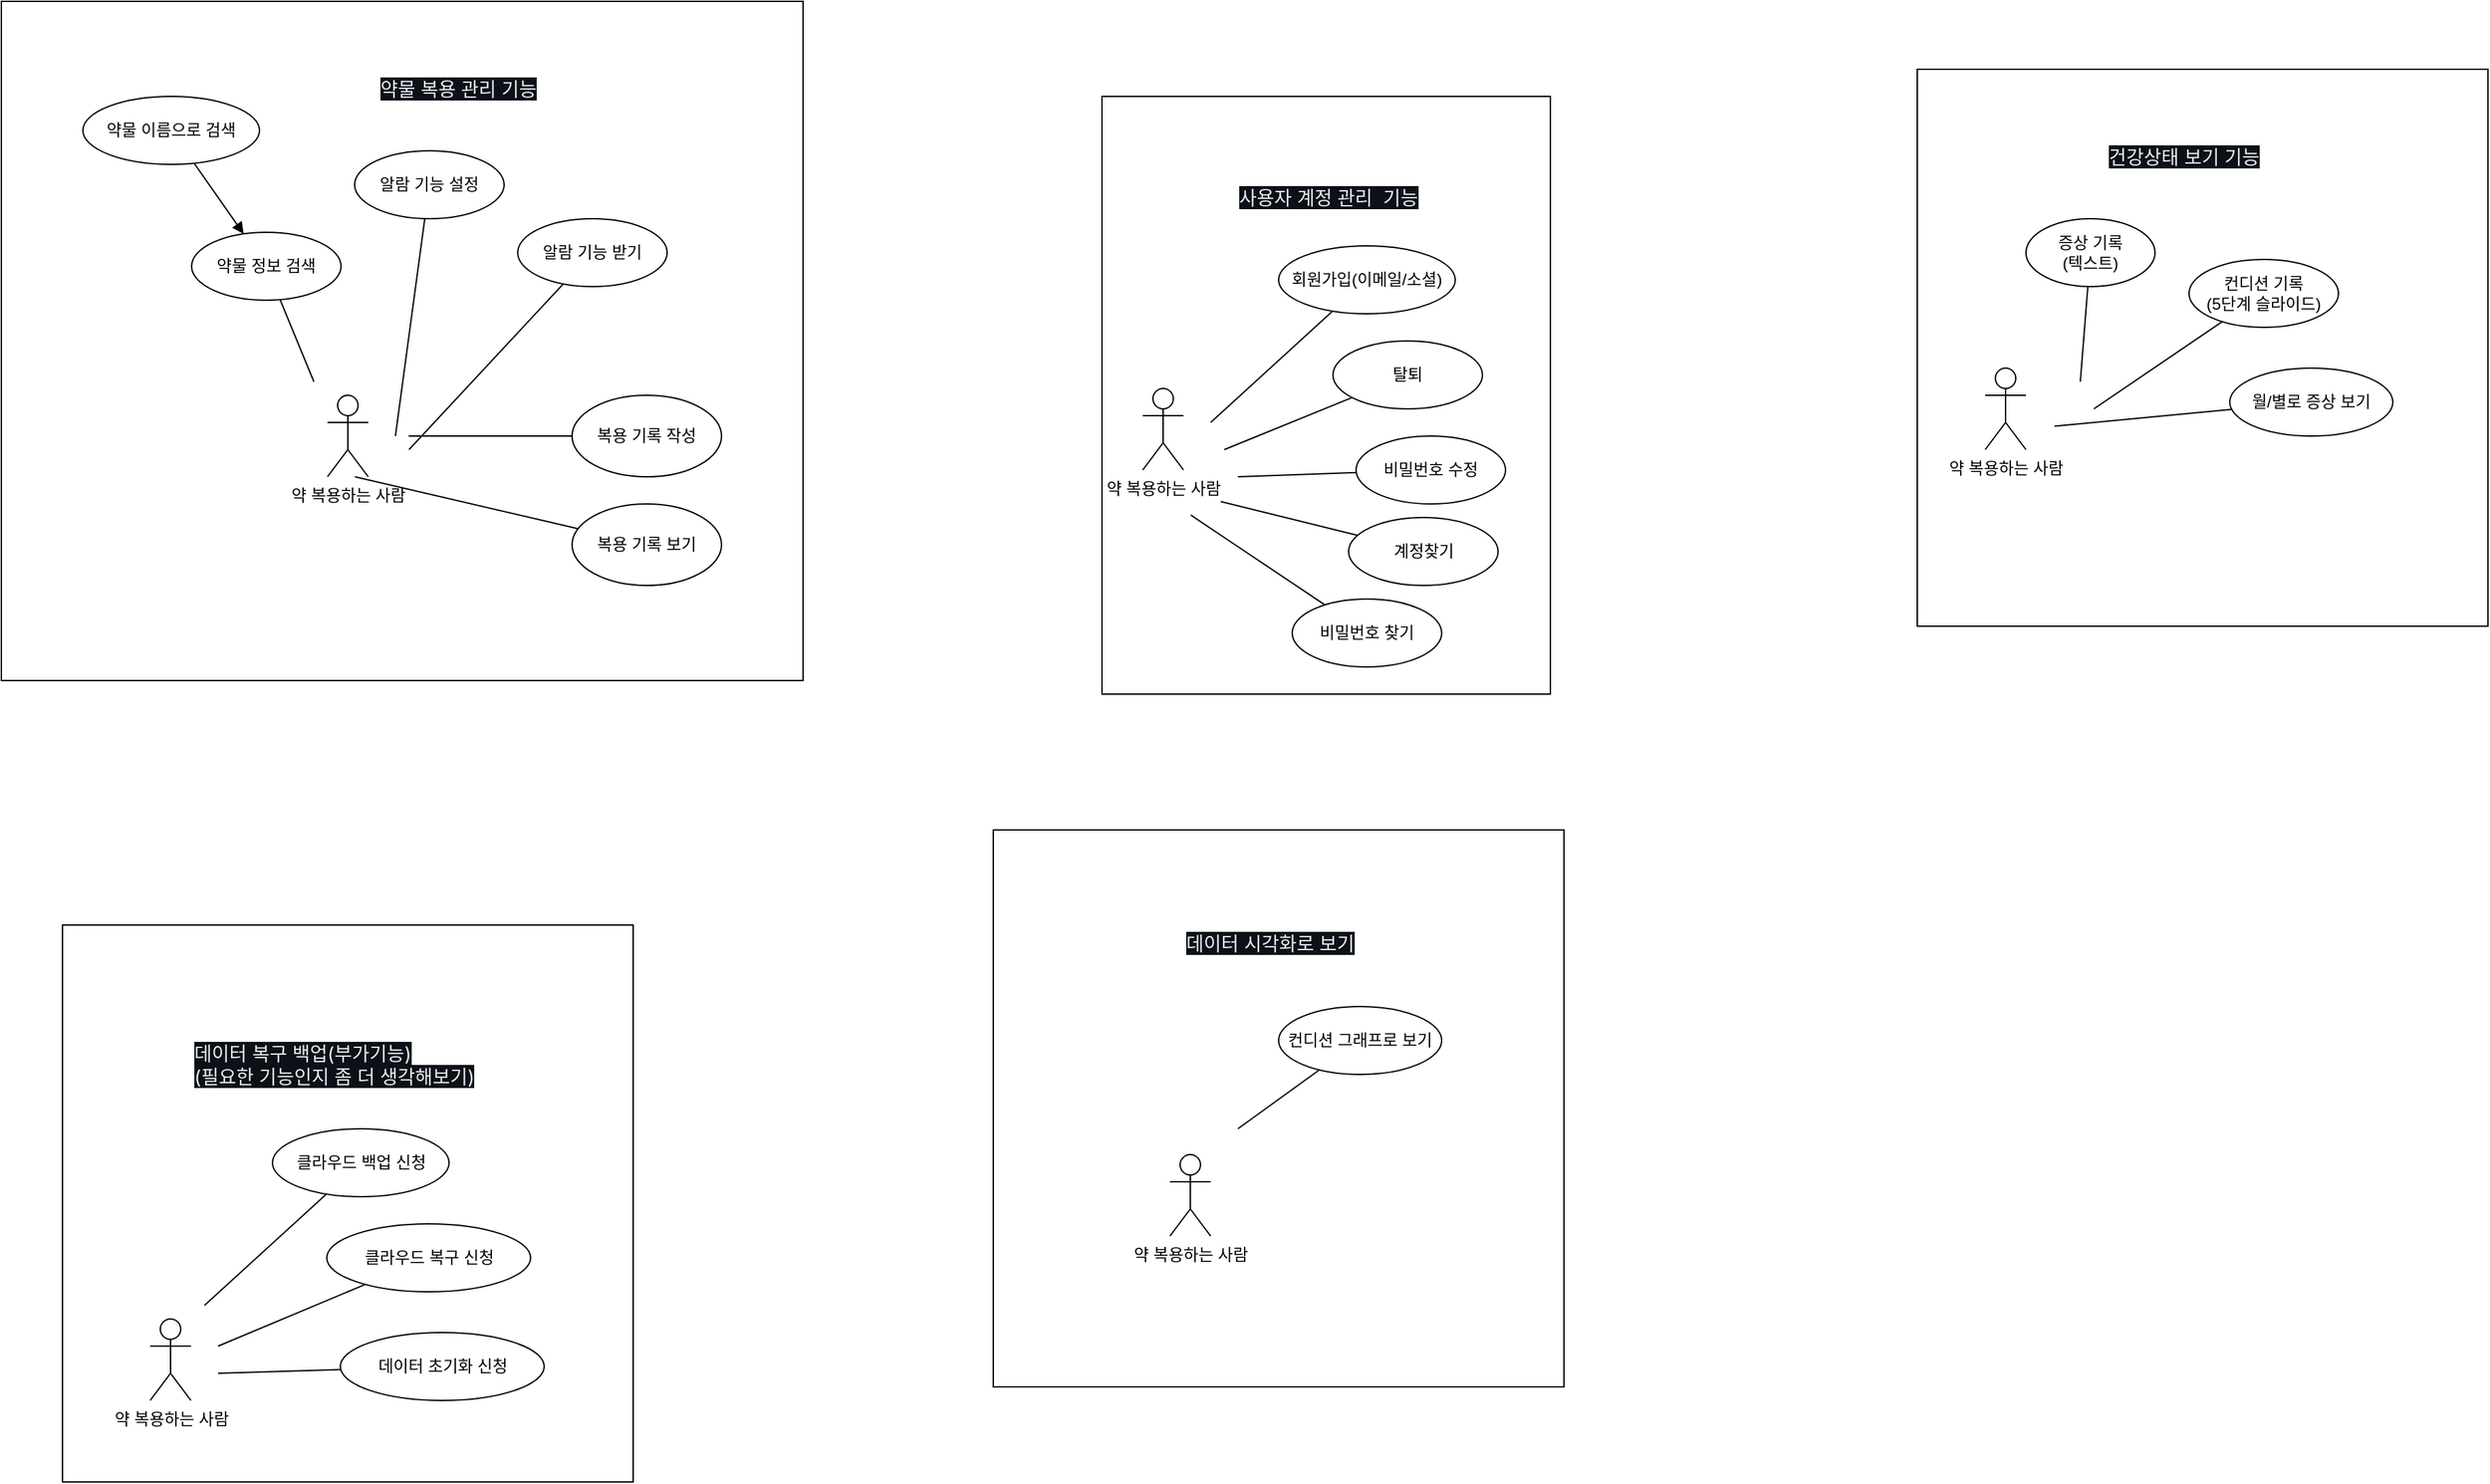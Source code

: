 <mxfile version="24.7.6">
  <diagram name="[20240801] UML " id="d-Nx_6MhP4iDw0S49lnq">
    <mxGraphModel grid="1" page="1" gridSize="10" guides="1" tooltips="1" connect="1" arrows="1" fold="1" pageScale="1" pageWidth="827" pageHeight="1169" math="0" shadow="0">
      <root>
        <mxCell id="0" />
        <mxCell id="1" parent="0" />
        <mxCell id="qIUP8JVqwEukpnq0GiEh-71" value="" style="rounded=0;whiteSpace=wrap;html=1;" vertex="1" parent="1">
          <mxGeometry x="-395" y="430" width="420" height="410" as="geometry" />
        </mxCell>
        <mxCell id="qIUP8JVqwEukpnq0GiEh-70" value="" style="rounded=0;whiteSpace=wrap;html=1;" vertex="1" parent="1">
          <mxGeometry x="970" y="-200" width="420" height="410" as="geometry" />
        </mxCell>
        <mxCell id="qIUP8JVqwEukpnq0GiEh-69" value="" style="rounded=0;whiteSpace=wrap;html=1;" vertex="1" parent="1">
          <mxGeometry x="370" y="-180" width="330" height="440" as="geometry" />
        </mxCell>
        <mxCell id="qIUP8JVqwEukpnq0GiEh-66" value="" style="rounded=0;whiteSpace=wrap;html=1;" vertex="1" parent="1">
          <mxGeometry x="-440" y="-250" width="590" height="500" as="geometry" />
        </mxCell>
        <mxCell id="qIUP8JVqwEukpnq0GiEh-2" value="약 복용하는 사람" style="shape=umlActor;verticalLabelPosition=bottom;verticalAlign=top;html=1;" vertex="1" parent="1">
          <mxGeometry x="-200" y="40" width="30" height="60" as="geometry" />
        </mxCell>
        <mxCell id="qIUP8JVqwEukpnq0GiEh-7" value="약물 정보 검색" style="ellipse;whiteSpace=wrap;html=1;" vertex="1" parent="1">
          <mxGeometry x="-300" y="-80" width="110" height="50" as="geometry" />
        </mxCell>
        <mxCell id="qIUP8JVqwEukpnq0GiEh-11" value="알람 기능 설정" style="ellipse;whiteSpace=wrap;html=1;" vertex="1" parent="1">
          <mxGeometry x="-180" y="-140" width="110" height="50" as="geometry" />
        </mxCell>
        <mxCell id="qIUP8JVqwEukpnq0GiEh-14" value="알람 기능 받기" style="ellipse;whiteSpace=wrap;html=1;" vertex="1" parent="1">
          <mxGeometry x="-60" y="-90" width="110" height="50" as="geometry" />
        </mxCell>
        <mxCell id="qIUP8JVqwEukpnq0GiEh-17" value="" style="endArrow=none;html=1;rounded=0;" edge="1" parent="1" target="qIUP8JVqwEukpnq0GiEh-7">
          <mxGeometry width="50" height="50" relative="1" as="geometry">
            <mxPoint x="-210" y="30" as="sourcePoint" />
            <mxPoint x="70" y="-20" as="targetPoint" />
          </mxGeometry>
        </mxCell>
        <mxCell id="qIUP8JVqwEukpnq0GiEh-20" value="" style="endArrow=none;html=1;rounded=0;" edge="1" parent="1" target="qIUP8JVqwEukpnq0GiEh-11">
          <mxGeometry width="50" height="50" relative="1" as="geometry">
            <mxPoint x="-150" y="70" as="sourcePoint" />
            <mxPoint x="-46" y="34" as="targetPoint" />
          </mxGeometry>
        </mxCell>
        <mxCell id="qIUP8JVqwEukpnq0GiEh-21" value="" style="endArrow=none;html=1;rounded=0;" edge="1" parent="1" target="qIUP8JVqwEukpnq0GiEh-14">
          <mxGeometry width="50" height="50" relative="1" as="geometry">
            <mxPoint x="-140" y="80" as="sourcePoint" />
            <mxPoint x="-44" y="103" as="targetPoint" />
          </mxGeometry>
        </mxCell>
        <mxCell id="qIUP8JVqwEukpnq0GiEh-23" value="&lt;span style=&quot;color: rgb(230, 237, 243); font-family: -apple-system, BlinkMacSystemFont, &amp;quot;Segoe UI&amp;quot;, &amp;quot;Noto Sans&amp;quot;, Helvetica, Arial, sans-serif, &amp;quot;Apple Color Emoji&amp;quot;, &amp;quot;Segoe UI Emoji&amp;quot;; font-size: 14px; font-style: normal; font-variant-ligatures: normal; font-variant-caps: normal; font-weight: 400; letter-spacing: normal; orphans: 2; text-align: left; text-indent: 0px; text-transform: none; widows: 2; word-spacing: 0px; -webkit-text-stroke-width: 0px; white-space: normal; background-color: rgb(13, 17, 23); text-decoration-thickness: initial; text-decoration-style: initial; text-decoration-color: initial; display: inline !important; float: none;&quot;&gt;약물 복용 관리 기능&lt;/span&gt;" style="text;whiteSpace=wrap;html=1;" vertex="1" parent="1">
          <mxGeometry x="-163" y="-200" width="126" height="30" as="geometry" />
        </mxCell>
        <mxCell id="qIUP8JVqwEukpnq0GiEh-24" value="&lt;span style=&quot;color: rgb(230, 237, 243); font-family: -apple-system, BlinkMacSystemFont, &amp;quot;Segoe UI&amp;quot;, &amp;quot;Noto Sans&amp;quot;, Helvetica, Arial, sans-serif, &amp;quot;Apple Color Emoji&amp;quot;, &amp;quot;Segoe UI Emoji&amp;quot;; font-size: 14px; font-style: normal; font-variant-ligatures: normal; font-variant-caps: normal; font-weight: 400; letter-spacing: normal; orphans: 2; text-align: left; text-indent: 0px; text-transform: none; widows: 2; word-spacing: 0px; -webkit-text-stroke-width: 0px; white-space: normal; background-color: rgb(13, 17, 23); text-decoration-thickness: initial; text-decoration-style: initial; text-decoration-color: initial; display: inline !important; float: none;&quot;&gt;사용자 계정 관리&amp;nbsp; 기능&lt;/span&gt;" style="text;whiteSpace=wrap;html=1;" vertex="1" parent="1">
          <mxGeometry x="469" y="-120" width="151" height="30" as="geometry" />
        </mxCell>
        <mxCell id="qIUP8JVqwEukpnq0GiEh-25" value="약 복용하는 사람" style="shape=umlActor;verticalLabelPosition=bottom;verticalAlign=top;html=1;" vertex="1" parent="1">
          <mxGeometry x="400" y="35" width="30" height="60" as="geometry" />
        </mxCell>
        <mxCell id="qIUP8JVqwEukpnq0GiEh-26" value="회원가입(이메일/소셜)" style="ellipse;whiteSpace=wrap;html=1;" vertex="1" parent="1">
          <mxGeometry x="500" y="-70" width="130" height="50" as="geometry" />
        </mxCell>
        <mxCell id="qIUP8JVqwEukpnq0GiEh-27" value="" style="endArrow=none;html=1;rounded=0;" edge="1" parent="1" target="qIUP8JVqwEukpnq0GiEh-26">
          <mxGeometry width="50" height="50" relative="1" as="geometry">
            <mxPoint x="450" y="60" as="sourcePoint" />
            <mxPoint x="710" y="60" as="targetPoint" />
          </mxGeometry>
        </mxCell>
        <mxCell id="qIUP8JVqwEukpnq0GiEh-29" value="탈퇴" style="ellipse;whiteSpace=wrap;html=1;" vertex="1" parent="1">
          <mxGeometry x="540" width="110" height="50" as="geometry" />
        </mxCell>
        <mxCell id="qIUP8JVqwEukpnq0GiEh-30" value="" style="endArrow=none;html=1;rounded=0;" edge="1" parent="1" target="qIUP8JVqwEukpnq0GiEh-29">
          <mxGeometry width="50" height="50" relative="1" as="geometry">
            <mxPoint x="460" y="80" as="sourcePoint" />
            <mxPoint x="737" y="120" as="targetPoint" />
          </mxGeometry>
        </mxCell>
        <mxCell id="qIUP8JVqwEukpnq0GiEh-32" value="비밀번호 수정" style="ellipse;whiteSpace=wrap;html=1;" vertex="1" parent="1">
          <mxGeometry x="557" y="70" width="110" height="50" as="geometry" />
        </mxCell>
        <mxCell id="qIUP8JVqwEukpnq0GiEh-33" value="" style="endArrow=none;html=1;rounded=0;" edge="1" parent="1" target="qIUP8JVqwEukpnq0GiEh-32">
          <mxGeometry width="50" height="50" relative="1" as="geometry">
            <mxPoint x="470" y="100" as="sourcePoint" />
            <mxPoint x="754" y="190" as="targetPoint" />
          </mxGeometry>
        </mxCell>
        <mxCell id="qIUP8JVqwEukpnq0GiEh-34" value="&lt;span style=&quot;color: rgb(230, 237, 243); font-family: -apple-system, BlinkMacSystemFont, &amp;quot;Segoe UI&amp;quot;, &amp;quot;Noto Sans&amp;quot;, Helvetica, Arial, sans-serif, &amp;quot;Apple Color Emoji&amp;quot;, &amp;quot;Segoe UI Emoji&amp;quot;; font-size: 14px; font-style: normal; font-variant-ligatures: normal; font-variant-caps: normal; font-weight: 400; letter-spacing: normal; orphans: 2; text-align: left; text-indent: 0px; text-transform: none; widows: 2; word-spacing: 0px; -webkit-text-stroke-width: 0px; white-space: normal; background-color: rgb(13, 17, 23); text-decoration-thickness: initial; text-decoration-style: initial; text-decoration-color: initial; display: inline !important; float: none;&quot;&gt;건강상태 보기 기능&lt;/span&gt;" style="text;whiteSpace=wrap;html=1;" vertex="1" parent="1">
          <mxGeometry x="1109" y="-150" width="131" height="30" as="geometry" />
        </mxCell>
        <mxCell id="qIUP8JVqwEukpnq0GiEh-35" value="약 복용하는 사람" style="shape=umlActor;verticalLabelPosition=bottom;verticalAlign=top;html=1;" vertex="1" parent="1">
          <mxGeometry x="1020" y="20" width="30" height="60" as="geometry" />
        </mxCell>
        <mxCell id="qIUP8JVqwEukpnq0GiEh-36" value="증상 기록&lt;div&gt;(텍스트)&lt;/div&gt;" style="ellipse;whiteSpace=wrap;html=1;" vertex="1" parent="1">
          <mxGeometry x="1050" y="-90" width="95" height="50" as="geometry" />
        </mxCell>
        <mxCell id="qIUP8JVqwEukpnq0GiEh-37" value="" style="endArrow=none;html=1;rounded=0;" edge="1" parent="1" target="qIUP8JVqwEukpnq0GiEh-36">
          <mxGeometry width="50" height="50" relative="1" as="geometry">
            <mxPoint x="1090" y="30" as="sourcePoint" />
            <mxPoint x="1350" y="30" as="targetPoint" />
          </mxGeometry>
        </mxCell>
        <mxCell id="qIUP8JVqwEukpnq0GiEh-38" value="컨디션 기록&lt;div&gt;(5단계 슬라이드)&lt;/div&gt;" style="ellipse;whiteSpace=wrap;html=1;" vertex="1" parent="1">
          <mxGeometry x="1170" y="-60" width="110" height="50" as="geometry" />
        </mxCell>
        <mxCell id="qIUP8JVqwEukpnq0GiEh-39" value="" style="endArrow=none;html=1;rounded=0;" edge="1" parent="1" target="qIUP8JVqwEukpnq0GiEh-38">
          <mxGeometry width="50" height="50" relative="1" as="geometry">
            <mxPoint x="1100" y="50" as="sourcePoint" />
            <mxPoint x="1377" y="90" as="targetPoint" />
          </mxGeometry>
        </mxCell>
        <mxCell id="qIUP8JVqwEukpnq0GiEh-43" value="&lt;span style=&quot;color: rgb(230, 237, 243); font-family: -apple-system, BlinkMacSystemFont, &amp;quot;Segoe UI&amp;quot;, &amp;quot;Noto Sans&amp;quot;, Helvetica, Arial, sans-serif, &amp;quot;Apple Color Emoji&amp;quot;, &amp;quot;Segoe UI Emoji&amp;quot;; font-size: 14px; font-style: normal; font-variant-ligatures: normal; font-variant-caps: normal; font-weight: 400; letter-spacing: normal; orphans: 2; text-align: left; text-indent: 0px; text-transform: none; widows: 2; word-spacing: 0px; -webkit-text-stroke-width: 0px; white-space: normal; background-color: rgb(13, 17, 23); text-decoration-thickness: initial; text-decoration-style: initial; text-decoration-color: initial; display: inline !important; float: none;&quot;&gt;데이터 복구 백업(부가기능)&lt;/span&gt;&lt;div&gt;&lt;font face=&quot;-apple-system, BlinkMacSystemFont, Segoe UI, Noto Sans, Helvetica, Arial, sans-serif, Apple Color Emoji, Segoe UI Emoji&quot; color=&quot;#e6edf3&quot;&gt;&lt;span style=&quot;font-size: 14px; background-color: rgb(13, 17, 23);&quot;&gt;(필요한 기능인지 좀 더 생각해보기)&lt;/span&gt;&lt;/font&gt;&lt;/div&gt;" style="text;whiteSpace=wrap;html=1;" vertex="1" parent="1">
          <mxGeometry x="-300.5" y="510" width="231" height="50" as="geometry" />
        </mxCell>
        <mxCell id="qIUP8JVqwEukpnq0GiEh-44" value="약 복용하는 사람" style="shape=umlActor;verticalLabelPosition=bottom;verticalAlign=top;html=1;" vertex="1" parent="1">
          <mxGeometry x="-330.5" y="720" width="30" height="60" as="geometry" />
        </mxCell>
        <mxCell id="qIUP8JVqwEukpnq0GiEh-45" value="클라우드 백업 신청" style="ellipse;whiteSpace=wrap;html=1;" vertex="1" parent="1">
          <mxGeometry x="-240.5" y="580" width="130" height="50" as="geometry" />
        </mxCell>
        <mxCell id="qIUP8JVqwEukpnq0GiEh-46" value="" style="endArrow=none;html=1;rounded=0;" edge="1" parent="1" target="qIUP8JVqwEukpnq0GiEh-45">
          <mxGeometry width="50" height="50" relative="1" as="geometry">
            <mxPoint x="-290.5" y="710" as="sourcePoint" />
            <mxPoint x="-30.5" y="710" as="targetPoint" />
          </mxGeometry>
        </mxCell>
        <mxCell id="qIUP8JVqwEukpnq0GiEh-47" value="클라우드 복구 신청" style="ellipse;whiteSpace=wrap;html=1;" vertex="1" parent="1">
          <mxGeometry x="-200.5" y="650" width="150" height="50" as="geometry" />
        </mxCell>
        <mxCell id="qIUP8JVqwEukpnq0GiEh-48" value="" style="endArrow=none;html=1;rounded=0;" edge="1" parent="1" target="qIUP8JVqwEukpnq0GiEh-47">
          <mxGeometry width="50" height="50" relative="1" as="geometry">
            <mxPoint x="-280.5" y="740" as="sourcePoint" />
            <mxPoint x="-3.5" y="770" as="targetPoint" />
          </mxGeometry>
        </mxCell>
        <mxCell id="qIUP8JVqwEukpnq0GiEh-52" value="데이터 초기화 신청" style="ellipse;whiteSpace=wrap;html=1;" vertex="1" parent="1">
          <mxGeometry x="-190.5" y="730" width="150" height="50" as="geometry" />
        </mxCell>
        <mxCell id="qIUP8JVqwEukpnq0GiEh-53" value="" style="endArrow=none;html=1;rounded=0;" edge="1" parent="1" target="qIUP8JVqwEukpnq0GiEh-52">
          <mxGeometry width="50" height="50" relative="1" as="geometry">
            <mxPoint x="-280.5" y="760" as="sourcePoint" />
            <mxPoint x="-162.5" y="705" as="targetPoint" />
          </mxGeometry>
        </mxCell>
        <mxCell id="qIUP8JVqwEukpnq0GiEh-54" value="복용 기록&amp;nbsp;&lt;span style=&quot;background-color: initial;&quot;&gt;보기&lt;/span&gt;" style="ellipse;whiteSpace=wrap;html=1;" vertex="1" parent="1">
          <mxGeometry x="-20" y="120" width="110" height="60" as="geometry" />
        </mxCell>
        <mxCell id="qIUP8JVqwEukpnq0GiEh-55" value="복용 기록 작성" style="ellipse;whiteSpace=wrap;html=1;" vertex="1" parent="1">
          <mxGeometry x="-20" y="40" width="110" height="60" as="geometry" />
        </mxCell>
        <mxCell id="qIUP8JVqwEukpnq0GiEh-56" value="" style="endArrow=none;html=1;rounded=0;exitX=0.441;exitY=0.7;exitDx=0;exitDy=0;exitPerimeter=0;" edge="1" parent="1" source="qIUP8JVqwEukpnq0GiEh-66" target="qIUP8JVqwEukpnq0GiEh-54">
          <mxGeometry width="50" height="50" relative="1" as="geometry">
            <mxPoint x="-160" y="150" as="sourcePoint" />
            <mxPoint x="-18" y="144" as="targetPoint" />
          </mxGeometry>
        </mxCell>
        <mxCell id="qIUP8JVqwEukpnq0GiEh-57" value="" style="endArrow=none;html=1;rounded=0;exitX=0.508;exitY=0.64;exitDx=0;exitDy=0;exitPerimeter=0;" edge="1" parent="1" source="qIUP8JVqwEukpnq0GiEh-66" target="qIUP8JVqwEukpnq0GiEh-55">
          <mxGeometry width="50" height="50" relative="1" as="geometry">
            <mxPoint x="-120" y="120" as="sourcePoint" />
            <mxPoint x="-75" y="205" as="targetPoint" />
          </mxGeometry>
        </mxCell>
        <mxCell id="qIUP8JVqwEukpnq0GiEh-67" value="약물 이름으로 검색" style="ellipse;whiteSpace=wrap;html=1;" vertex="1" parent="1">
          <mxGeometry x="-380" y="-180" width="130" height="50" as="geometry" />
        </mxCell>
        <mxCell id="qIUP8JVqwEukpnq0GiEh-68" value="" style="html=1;verticalAlign=bottom;endArrow=block;curved=0;rounded=0;" edge="1" parent="1" source="qIUP8JVqwEukpnq0GiEh-67" target="qIUP8JVqwEukpnq0GiEh-7">
          <mxGeometry width="80" relative="1" as="geometry">
            <mxPoint x="-130" y="30" as="sourcePoint" />
            <mxPoint x="-50" y="30" as="targetPoint" />
          </mxGeometry>
        </mxCell>
        <mxCell id="qIUP8JVqwEukpnq0GiEh-73" value="계정찾기" style="ellipse;whiteSpace=wrap;html=1;" vertex="1" parent="1">
          <mxGeometry x="551.5" y="130" width="110" height="50" as="geometry" />
        </mxCell>
        <mxCell id="qIUP8JVqwEukpnq0GiEh-74" value="" style="endArrow=none;html=1;rounded=0;exitX=0.513;exitY=0.787;exitDx=0;exitDy=0;exitPerimeter=0;" edge="1" parent="1" target="qIUP8JVqwEukpnq0GiEh-73">
          <mxGeometry width="50" height="50" relative="1" as="geometry">
            <mxPoint x="457.39" y="118.22" as="sourcePoint" />
            <mxPoint x="588.486" y="145.599" as="targetPoint" />
          </mxGeometry>
        </mxCell>
        <mxCell id="qIUP8JVqwEukpnq0GiEh-75" value="비밀번호 찾기" style="ellipse;whiteSpace=wrap;html=1;" vertex="1" parent="1">
          <mxGeometry x="510" y="190" width="110" height="50" as="geometry" />
        </mxCell>
        <mxCell id="qIUP8JVqwEukpnq0GiEh-76" value="" style="endArrow=none;html=1;rounded=0;exitX=0.513;exitY=0.787;exitDx=0;exitDy=0;exitPerimeter=0;" edge="1" parent="1" target="qIUP8JVqwEukpnq0GiEh-75">
          <mxGeometry width="50" height="50" relative="1" as="geometry">
            <mxPoint x="435.39" y="128.22" as="sourcePoint" />
            <mxPoint x="566.486" y="155.599" as="targetPoint" />
          </mxGeometry>
        </mxCell>
        <mxCell id="qIUP8JVqwEukpnq0GiEh-78" value="월/별로 증상 보기" style="ellipse;whiteSpace=wrap;html=1;" vertex="1" parent="1">
          <mxGeometry x="1200" y="20" width="120" height="50" as="geometry" />
        </mxCell>
        <mxCell id="qIUP8JVqwEukpnq0GiEh-79" value="" style="endArrow=none;html=1;rounded=0;exitX=0.3;exitY=0.713;exitDx=0;exitDy=0;exitPerimeter=0;" edge="1" parent="1" target="qIUP8JVqwEukpnq0GiEh-78">
          <mxGeometry width="50" height="50" relative="1" as="geometry">
            <mxPoint x="1071" y="62.78" as="sourcePoint" />
            <mxPoint x="1254.837" y="87.404" as="targetPoint" />
          </mxGeometry>
        </mxCell>
        <mxCell id="qIUP8JVqwEukpnq0GiEh-82" value="" style="rounded=0;whiteSpace=wrap;html=1;" vertex="1" parent="1">
          <mxGeometry x="290" y="360" width="420" height="410" as="geometry" />
        </mxCell>
        <mxCell id="qIUP8JVqwEukpnq0GiEh-83" value="&lt;span style=&quot;color: rgb(230, 237, 243); font-family: -apple-system, BlinkMacSystemFont, &amp;quot;Segoe UI&amp;quot;, &amp;quot;Noto Sans&amp;quot;, Helvetica, Arial, sans-serif, &amp;quot;Apple Color Emoji&amp;quot;, &amp;quot;Segoe UI Emoji&amp;quot;; font-size: 14px; font-style: normal; font-variant-ligatures: normal; font-variant-caps: normal; font-weight: 400; letter-spacing: normal; orphans: 2; text-align: left; text-indent: 0px; text-transform: none; widows: 2; word-spacing: 0px; -webkit-text-stroke-width: 0px; white-space: normal; background-color: rgb(13, 17, 23); text-decoration-thickness: initial; text-decoration-style: initial; text-decoration-color: initial; display: inline !important; float: none;&quot;&gt;데이터 시각화로 보기&lt;/span&gt;" style="text;whiteSpace=wrap;html=1;" vertex="1" parent="1">
          <mxGeometry x="430" y="429" width="151" height="30" as="geometry" />
        </mxCell>
        <mxCell id="qIUP8JVqwEukpnq0GiEh-84" value="약 복용하는 사람" style="shape=umlActor;verticalLabelPosition=bottom;verticalAlign=top;html=1;" vertex="1" parent="1">
          <mxGeometry x="420" y="599" width="30" height="60" as="geometry" />
        </mxCell>
        <mxCell id="qIUP8JVqwEukpnq0GiEh-91" value="컨디션 그래프로 보기" style="ellipse;whiteSpace=wrap;html=1;" vertex="1" parent="1">
          <mxGeometry x="500" y="490" width="120" height="50" as="geometry" />
        </mxCell>
        <mxCell id="qIUP8JVqwEukpnq0GiEh-92" value="" style="endArrow=none;html=1;rounded=0;" edge="1" parent="1" source="qIUP8JVqwEukpnq0GiEh-91">
          <mxGeometry width="50" height="50" relative="1" as="geometry">
            <mxPoint x="1113.6" y="644.2" as="sourcePoint" />
            <mxPoint x="470" y="580" as="targetPoint" />
          </mxGeometry>
        </mxCell>
      </root>
    </mxGraphModel>
  </diagram>
</mxfile>
